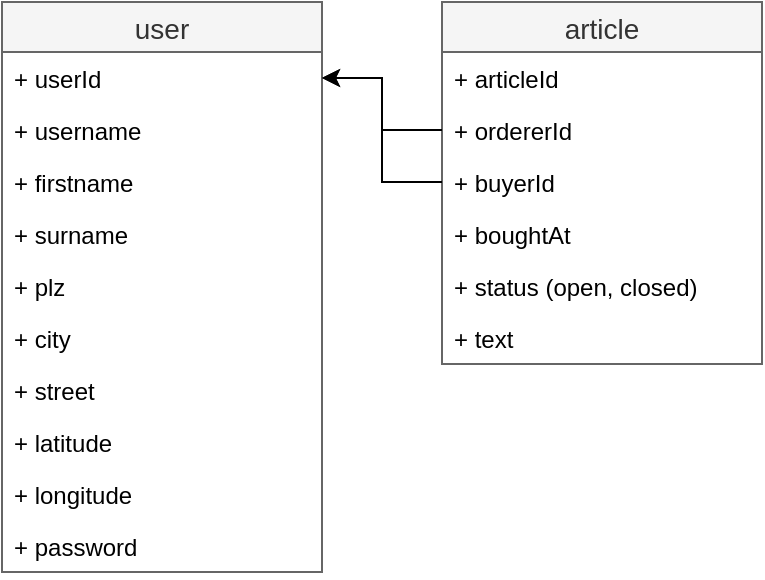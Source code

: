 <mxfile version="12.9.7" type="device"><diagram id="grGl9dOn0MM0Zc1n7XHE" name="Page-1"><mxGraphModel dx="748" dy="770" grid="1" gridSize="10" guides="1" tooltips="1" connect="1" arrows="1" fold="1" page="1" pageScale="1" pageWidth="827" pageHeight="1169" math="0" shadow="0"><root><mxCell id="0"/><mxCell id="1" parent="0"/><mxCell id="a_Fcwx0qH8eBfmUVkeLE-1" value="user" style="swimlane;fontStyle=0;childLayout=stackLayout;horizontal=1;startSize=25;fillColor=#f5f5f5;horizontalStack=0;resizeParent=1;resizeParentMax=0;resizeLast=0;collapsible=1;marginBottom=0;fontSize=14;strokeColor=#666666;fontColor=#333333;" parent="1" vertex="1"><mxGeometry x="20" y="90" width="160" height="285" as="geometry"/></mxCell><mxCell id="a_Fcwx0qH8eBfmUVkeLE-2" value="+ userId" style="text;strokeColor=none;fillColor=none;align=left;verticalAlign=top;spacingLeft=4;spacingRight=4;overflow=hidden;rotatable=0;points=[[0,0.5],[1,0.5]];portConstraint=eastwest;" parent="a_Fcwx0qH8eBfmUVkeLE-1" vertex="1"><mxGeometry y="25" width="160" height="26" as="geometry"/></mxCell><mxCell id="a_Fcwx0qH8eBfmUVkeLE-3" value="+ username" style="text;strokeColor=none;fillColor=none;align=left;verticalAlign=top;spacingLeft=4;spacingRight=4;overflow=hidden;rotatable=0;points=[[0,0.5],[1,0.5]];portConstraint=eastwest;" parent="a_Fcwx0qH8eBfmUVkeLE-1" vertex="1"><mxGeometry y="51" width="160" height="26" as="geometry"/></mxCell><mxCell id="a_Fcwx0qH8eBfmUVkeLE-4" value="+ firstname" style="text;strokeColor=none;fillColor=none;align=left;verticalAlign=top;spacingLeft=4;spacingRight=4;overflow=hidden;rotatable=0;points=[[0,0.5],[1,0.5]];portConstraint=eastwest;" parent="a_Fcwx0qH8eBfmUVkeLE-1" vertex="1"><mxGeometry y="77" width="160" height="26" as="geometry"/></mxCell><mxCell id="a_Fcwx0qH8eBfmUVkeLE-5" value="+ surname" style="text;strokeColor=none;fillColor=none;align=left;verticalAlign=top;spacingLeft=4;spacingRight=4;overflow=hidden;rotatable=0;points=[[0,0.5],[1,0.5]];portConstraint=eastwest;" parent="a_Fcwx0qH8eBfmUVkeLE-1" vertex="1"><mxGeometry y="103" width="160" height="26" as="geometry"/></mxCell><mxCell id="a_Fcwx0qH8eBfmUVkeLE-21" value="+ plz" style="text;strokeColor=none;fillColor=none;align=left;verticalAlign=top;spacingLeft=4;spacingRight=4;overflow=hidden;rotatable=0;points=[[0,0.5],[1,0.5]];portConstraint=eastwest;" parent="a_Fcwx0qH8eBfmUVkeLE-1" vertex="1"><mxGeometry y="129" width="160" height="26" as="geometry"/></mxCell><mxCell id="a_Fcwx0qH8eBfmUVkeLE-20" value="+ city" style="text;strokeColor=none;fillColor=none;align=left;verticalAlign=top;spacingLeft=4;spacingRight=4;overflow=hidden;rotatable=0;points=[[0,0.5],[1,0.5]];portConstraint=eastwest;" parent="a_Fcwx0qH8eBfmUVkeLE-1" vertex="1"><mxGeometry y="155" width="160" height="26" as="geometry"/></mxCell><mxCell id="a_Fcwx0qH8eBfmUVkeLE-22" value="+ street" style="text;strokeColor=none;fillColor=none;align=left;verticalAlign=top;spacingLeft=4;spacingRight=4;overflow=hidden;rotatable=0;points=[[0,0.5],[1,0.5]];portConstraint=eastwest;" parent="a_Fcwx0qH8eBfmUVkeLE-1" vertex="1"><mxGeometry y="181" width="160" height="26" as="geometry"/></mxCell><mxCell id="SFi0dLeWhLpNJZG_lllb-2" value="+ latitude" style="text;strokeColor=none;fillColor=none;align=left;verticalAlign=top;spacingLeft=4;spacingRight=4;overflow=hidden;rotatable=0;points=[[0,0.5],[1,0.5]];portConstraint=eastwest;" vertex="1" parent="a_Fcwx0qH8eBfmUVkeLE-1"><mxGeometry y="207" width="160" height="26" as="geometry"/></mxCell><mxCell id="SFi0dLeWhLpNJZG_lllb-3" value="+ longitude" style="text;strokeColor=none;fillColor=none;align=left;verticalAlign=top;spacingLeft=4;spacingRight=4;overflow=hidden;rotatable=0;points=[[0,0.5],[1,0.5]];portConstraint=eastwest;" vertex="1" parent="a_Fcwx0qH8eBfmUVkeLE-1"><mxGeometry y="233" width="160" height="26" as="geometry"/></mxCell><mxCell id="a_Fcwx0qH8eBfmUVkeLE-19" value="+ password" style="text;strokeColor=none;fillColor=none;align=left;verticalAlign=top;spacingLeft=4;spacingRight=4;overflow=hidden;rotatable=0;points=[[0,0.5],[1,0.5]];portConstraint=eastwest;" parent="a_Fcwx0qH8eBfmUVkeLE-1" vertex="1"><mxGeometry y="259" width="160" height="26" as="geometry"/></mxCell><mxCell id="a_Fcwx0qH8eBfmUVkeLE-10" value="article" style="swimlane;fontStyle=0;childLayout=stackLayout;horizontal=1;startSize=25;fillColor=#f5f5f5;horizontalStack=0;resizeParent=1;resizeParentMax=0;resizeLast=0;collapsible=1;marginBottom=0;fontSize=14;strokeColor=#666666;fontColor=#333333;" parent="1" vertex="1"><mxGeometry x="240" y="90" width="160" height="181" as="geometry"/></mxCell><mxCell id="a_Fcwx0qH8eBfmUVkeLE-11" value="+ articleId" style="text;strokeColor=none;fillColor=none;align=left;verticalAlign=top;spacingLeft=4;spacingRight=4;overflow=hidden;rotatable=0;points=[[0,0.5],[1,0.5]];portConstraint=eastwest;" parent="a_Fcwx0qH8eBfmUVkeLE-10" vertex="1"><mxGeometry y="25" width="160" height="26" as="geometry"/></mxCell><mxCell id="a_Fcwx0qH8eBfmUVkeLE-12" value="+ ordererId" style="text;strokeColor=none;fillColor=none;align=left;verticalAlign=top;spacingLeft=4;spacingRight=4;overflow=hidden;rotatable=0;points=[[0,0.5],[1,0.5]];portConstraint=eastwest;" parent="a_Fcwx0qH8eBfmUVkeLE-10" vertex="1"><mxGeometry y="51" width="160" height="26" as="geometry"/></mxCell><mxCell id="a_Fcwx0qH8eBfmUVkeLE-13" value="+ buyerId" style="text;strokeColor=none;fillColor=none;align=left;verticalAlign=top;spacingLeft=4;spacingRight=4;overflow=hidden;rotatable=0;points=[[0,0.5],[1,0.5]];portConstraint=eastwest;" parent="a_Fcwx0qH8eBfmUVkeLE-10" vertex="1"><mxGeometry y="77" width="160" height="26" as="geometry"/></mxCell><mxCell id="SFi0dLeWhLpNJZG_lllb-4" value="+ boughtAt" style="text;strokeColor=none;fillColor=none;align=left;verticalAlign=top;spacingLeft=4;spacingRight=4;overflow=hidden;rotatable=0;points=[[0,0.5],[1,0.5]];portConstraint=eastwest;" vertex="1" parent="a_Fcwx0qH8eBfmUVkeLE-10"><mxGeometry y="103" width="160" height="26" as="geometry"/></mxCell><mxCell id="a_Fcwx0qH8eBfmUVkeLE-14" value="+ status (open, closed)" style="text;strokeColor=none;fillColor=none;align=left;verticalAlign=top;spacingLeft=4;spacingRight=4;overflow=hidden;rotatable=0;points=[[0,0.5],[1,0.5]];portConstraint=eastwest;" parent="a_Fcwx0qH8eBfmUVkeLE-10" vertex="1"><mxGeometry y="129" width="160" height="26" as="geometry"/></mxCell><mxCell id="a_Fcwx0qH8eBfmUVkeLE-23" value="+ text" style="text;strokeColor=none;fillColor=none;align=left;verticalAlign=top;spacingLeft=4;spacingRight=4;overflow=hidden;rotatable=0;points=[[0,0.5],[1,0.5]];portConstraint=eastwest;" parent="a_Fcwx0qH8eBfmUVkeLE-10" vertex="1"><mxGeometry y="155" width="160" height="26" as="geometry"/></mxCell><mxCell id="SFi0dLeWhLpNJZG_lllb-5" style="edgeStyle=orthogonalEdgeStyle;rounded=0;orthogonalLoop=1;jettySize=auto;html=1;exitX=0;exitY=0.5;exitDx=0;exitDy=0;entryX=1;entryY=0.5;entryDx=0;entryDy=0;" edge="1" parent="1" source="a_Fcwx0qH8eBfmUVkeLE-12" target="a_Fcwx0qH8eBfmUVkeLE-2"><mxGeometry relative="1" as="geometry"/></mxCell><mxCell id="SFi0dLeWhLpNJZG_lllb-7" style="edgeStyle=orthogonalEdgeStyle;rounded=0;orthogonalLoop=1;jettySize=auto;html=1;exitX=0;exitY=0.5;exitDx=0;exitDy=0;entryX=1;entryY=0.5;entryDx=0;entryDy=0;" edge="1" parent="1" source="a_Fcwx0qH8eBfmUVkeLE-13" target="a_Fcwx0qH8eBfmUVkeLE-2"><mxGeometry relative="1" as="geometry"/></mxCell></root></mxGraphModel></diagram></mxfile>